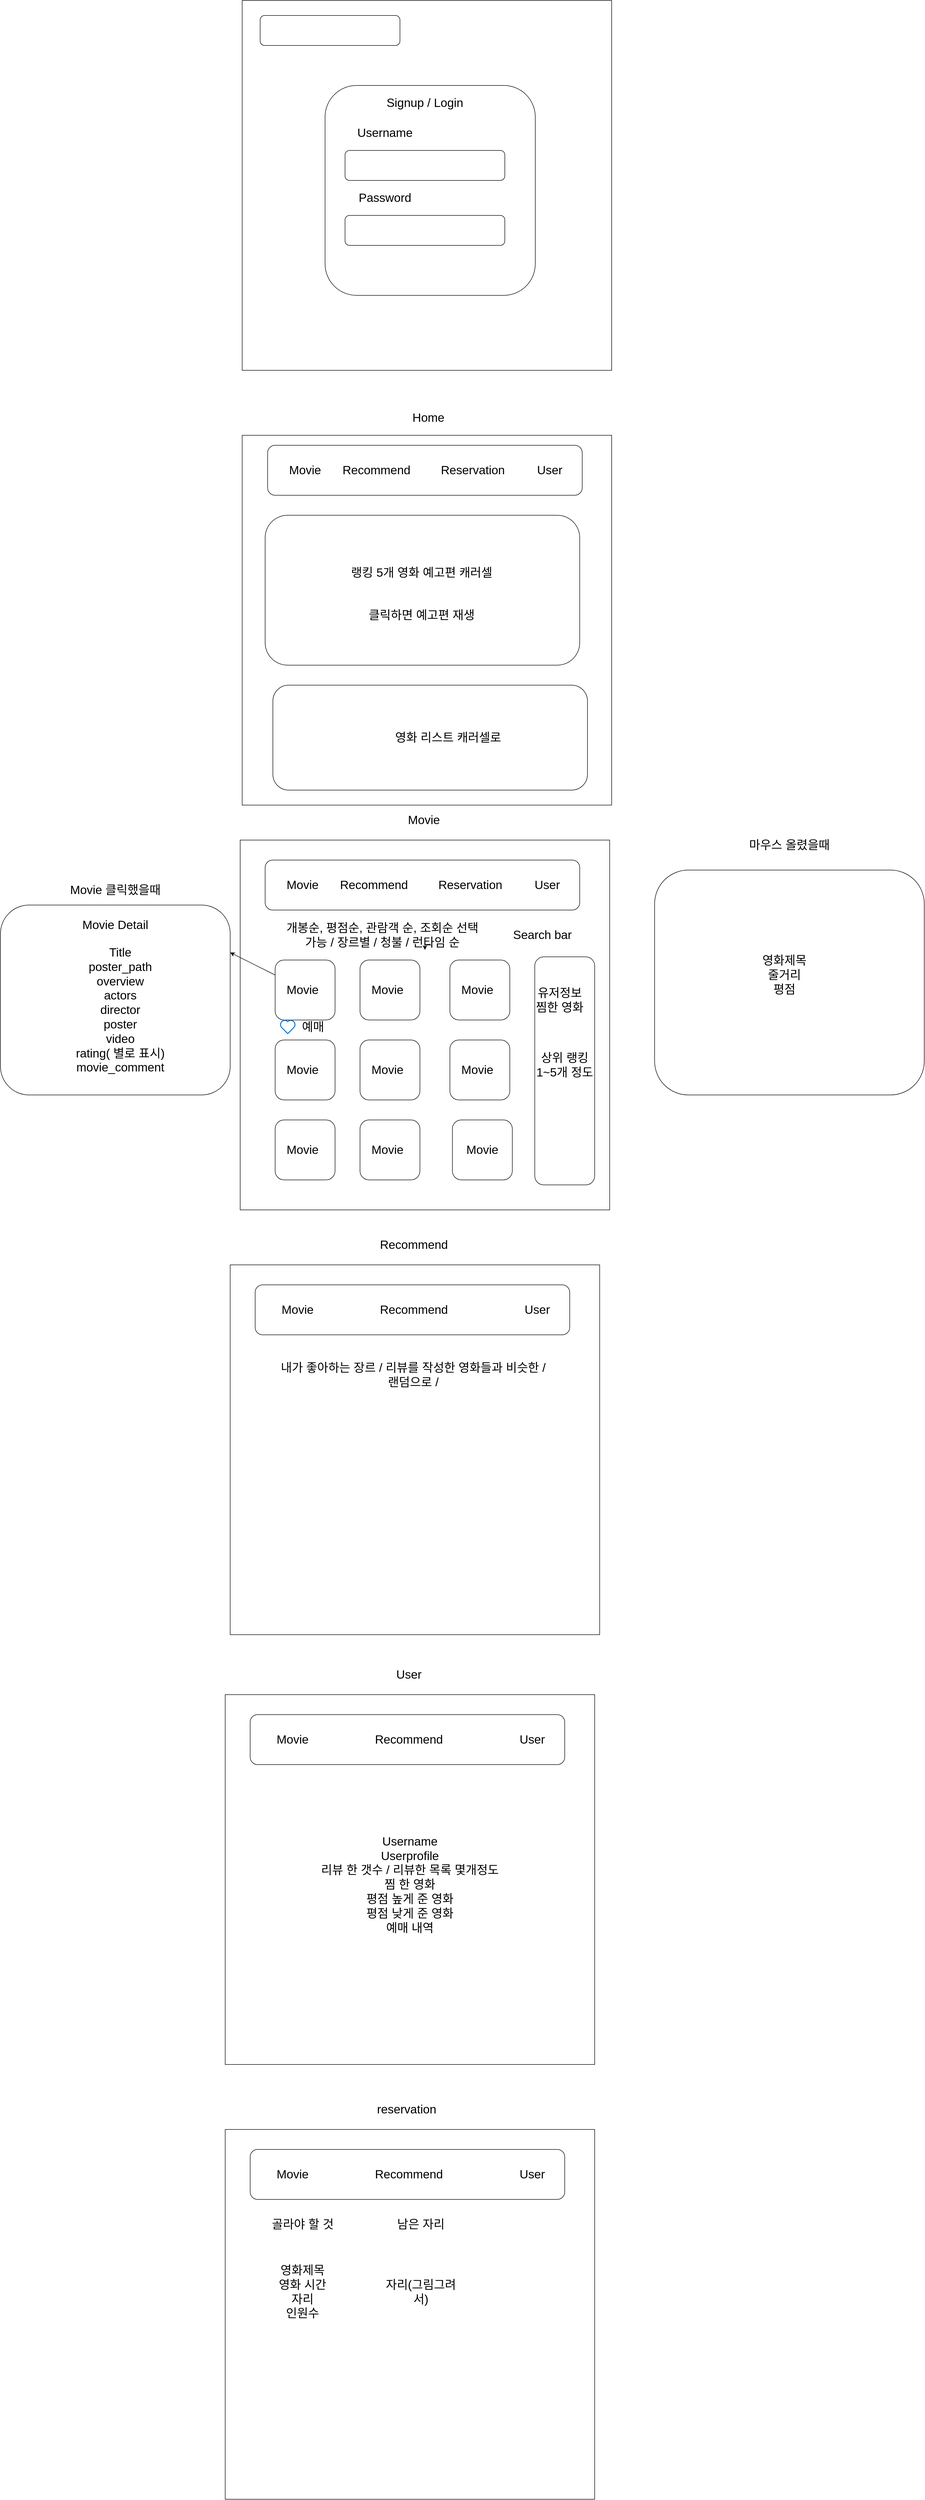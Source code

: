 <mxfile version="14.5.10" type="device"><diagram id="48oU-4TMAFRMe_1ruVC9" name="Page-1"><mxGraphModel dx="2858" dy="2303" grid="1" gridSize="10" guides="1" tooltips="1" connect="1" arrows="1" fold="1" page="1" pageScale="1" pageWidth="827" pageHeight="1169" math="0" shadow="0"><root><mxCell id="0"/><mxCell id="1" parent="0"/><mxCell id="o3VRkeQwQhKQgV-7Eznr-1" value="" style="whiteSpace=wrap;html=1;aspect=fixed;" vertex="1" parent="1"><mxGeometry x="44" y="-710" width="740" height="740" as="geometry"/></mxCell><mxCell id="o3VRkeQwQhKQgV-7Eznr-2" value="" style="rounded=1;whiteSpace=wrap;html=1;" vertex="1" parent="1"><mxGeometry x="210" y="-540" width="421" height="420" as="geometry"/></mxCell><mxCell id="o3VRkeQwQhKQgV-7Eznr-3" value="" style="rounded=1;whiteSpace=wrap;html=1;" vertex="1" parent="1"><mxGeometry x="250" y="-410" width="320" height="60" as="geometry"/></mxCell><mxCell id="o3VRkeQwQhKQgV-7Eznr-4" value="&lt;font style=&quot;font-size: 24px&quot;&gt;Signup / Login&lt;/font&gt;" style="text;html=1;strokeColor=none;fillColor=none;align=center;verticalAlign=middle;whiteSpace=wrap;rounded=0;" vertex="1" parent="1"><mxGeometry x="330" y="-530" width="160" height="50" as="geometry"/></mxCell><mxCell id="o3VRkeQwQhKQgV-7Eznr-5" value="" style="rounded=1;whiteSpace=wrap;html=1;" vertex="1" parent="1"><mxGeometry x="250" y="-280" width="320" height="60" as="geometry"/></mxCell><mxCell id="o3VRkeQwQhKQgV-7Eznr-6" value="&lt;font style=&quot;font-size: 24px&quot;&gt;Username&lt;/font&gt;" style="text;html=1;strokeColor=none;fillColor=none;align=center;verticalAlign=middle;whiteSpace=wrap;rounded=0;" vertex="1" parent="1"><mxGeometry x="250" y="-470" width="160" height="50" as="geometry"/></mxCell><mxCell id="o3VRkeQwQhKQgV-7Eznr-7" value="&lt;font style=&quot;font-size: 24px&quot;&gt;Password&lt;/font&gt;" style="text;html=1;strokeColor=none;fillColor=none;align=center;verticalAlign=middle;whiteSpace=wrap;rounded=0;" vertex="1" parent="1"><mxGeometry x="250" y="-340" width="160" height="50" as="geometry"/></mxCell><mxCell id="o3VRkeQwQhKQgV-7Eznr-8" value="" style="rounded=1;whiteSpace=wrap;html=1;" vertex="1" parent="1"><mxGeometry x="80" y="-680" width="280" height="60" as="geometry"/></mxCell><mxCell id="o3VRkeQwQhKQgV-7Eznr-10" value="" style="whiteSpace=wrap;html=1;aspect=fixed;" vertex="1" parent="1"><mxGeometry x="40" y="970" width="740" height="740" as="geometry"/></mxCell><mxCell id="o3VRkeQwQhKQgV-7Eznr-11" value="" style="rounded=1;whiteSpace=wrap;html=1;" vertex="1" parent="1"><mxGeometry x="90" y="1010" width="630" height="100" as="geometry"/></mxCell><mxCell id="o3VRkeQwQhKQgV-7Eznr-12" value="&lt;font style=&quot;font-size: 24px&quot;&gt;User&lt;/font&gt;" style="text;html=1;strokeColor=none;fillColor=none;align=center;verticalAlign=middle;whiteSpace=wrap;rounded=0;" vertex="1" parent="1"><mxGeometry x="620" y="1040" width="70" height="40" as="geometry"/></mxCell><mxCell id="o3VRkeQwQhKQgV-7Eznr-14" value="&lt;font style=&quot;font-size: 24px&quot;&gt;Movie&lt;/font&gt;" style="text;html=1;strokeColor=none;fillColor=none;align=center;verticalAlign=middle;whiteSpace=wrap;rounded=0;" vertex="1" parent="1"><mxGeometry x="130" y="1040" width="70" height="40" as="geometry"/></mxCell><mxCell id="o3VRkeQwQhKQgV-7Eznr-53" style="edgeStyle=orthogonalEdgeStyle;rounded=0;orthogonalLoop=1;jettySize=auto;html=1;exitX=0.75;exitY=1;exitDx=0;exitDy=0;entryX=0.5;entryY=0.297;entryDx=0;entryDy=0;entryPerimeter=0;" edge="1" parent="1" source="o3VRkeQwQhKQgV-7Eznr-15" target="o3VRkeQwQhKQgV-7Eznr-10"><mxGeometry relative="1" as="geometry"/></mxCell><mxCell id="o3VRkeQwQhKQgV-7Eznr-15" value="&lt;font style=&quot;font-size: 24px&quot;&gt;개봉순, 평점순, 관람객 순, 조회순 선택가능 / 장르별 / 청불 / 런타임 순&lt;/font&gt;" style="text;html=1;strokeColor=none;fillColor=none;align=center;verticalAlign=middle;whiteSpace=wrap;rounded=0;" vertex="1" parent="1"><mxGeometry x="130" y="1140" width="390" height="40" as="geometry"/></mxCell><mxCell id="o3VRkeQwQhKQgV-7Eznr-16" value="&lt;font style=&quot;font-size: 24px&quot;&gt;Recommend&lt;br&gt;&lt;/font&gt;" style="text;html=1;strokeColor=none;fillColor=none;align=center;verticalAlign=middle;whiteSpace=wrap;rounded=0;" vertex="1" parent="1"><mxGeometry x="230" y="1040" width="156" height="40" as="geometry"/></mxCell><mxCell id="o3VRkeQwQhKQgV-7Eznr-18" value="" style="rounded=1;whiteSpace=wrap;html=1;" vertex="1" parent="1"><mxGeometry x="110" y="1210" width="120" height="120" as="geometry"/></mxCell><mxCell id="o3VRkeQwQhKQgV-7Eznr-19" value="&lt;font style=&quot;font-size: 24px&quot;&gt;Movie&lt;/font&gt;" style="text;html=1;strokeColor=none;fillColor=none;align=center;verticalAlign=middle;whiteSpace=wrap;rounded=0;" vertex="1" parent="1"><mxGeometry x="130" y="1250" width="70" height="40" as="geometry"/></mxCell><mxCell id="o3VRkeQwQhKQgV-7Eznr-24" value="" style="rounded=1;whiteSpace=wrap;html=1;" vertex="1" parent="1"><mxGeometry x="280" y="1210" width="120" height="120" as="geometry"/></mxCell><mxCell id="o3VRkeQwQhKQgV-7Eznr-25" value="&lt;font style=&quot;font-size: 24px&quot;&gt;Movie&lt;/font&gt;" style="text;html=1;strokeColor=none;fillColor=none;align=center;verticalAlign=middle;whiteSpace=wrap;rounded=0;" vertex="1" parent="1"><mxGeometry x="300" y="1250" width="70" height="40" as="geometry"/></mxCell><mxCell id="o3VRkeQwQhKQgV-7Eznr-26" value="" style="rounded=1;whiteSpace=wrap;html=1;" vertex="1" parent="1"><mxGeometry x="460" y="1210" width="120" height="120" as="geometry"/></mxCell><mxCell id="o3VRkeQwQhKQgV-7Eznr-27" value="&lt;font style=&quot;font-size: 24px&quot;&gt;Movie&lt;/font&gt;" style="text;html=1;strokeColor=none;fillColor=none;align=center;verticalAlign=middle;whiteSpace=wrap;rounded=0;" vertex="1" parent="1"><mxGeometry x="480" y="1250" width="70" height="40" as="geometry"/></mxCell><mxCell id="o3VRkeQwQhKQgV-7Eznr-28" value="" style="rounded=1;whiteSpace=wrap;html=1;" vertex="1" parent="1"><mxGeometry x="460" y="1370" width="120" height="120" as="geometry"/></mxCell><mxCell id="o3VRkeQwQhKQgV-7Eznr-29" value="&lt;font style=&quot;font-size: 24px&quot;&gt;Movie&lt;/font&gt;" style="text;html=1;strokeColor=none;fillColor=none;align=center;verticalAlign=middle;whiteSpace=wrap;rounded=0;" vertex="1" parent="1"><mxGeometry x="480" y="1410" width="70" height="40" as="geometry"/></mxCell><mxCell id="o3VRkeQwQhKQgV-7Eznr-30" value="" style="rounded=1;whiteSpace=wrap;html=1;" vertex="1" parent="1"><mxGeometry x="280" y="1370" width="120" height="120" as="geometry"/></mxCell><mxCell id="o3VRkeQwQhKQgV-7Eznr-31" value="&lt;font style=&quot;font-size: 24px&quot;&gt;Movie&lt;/font&gt;" style="text;html=1;strokeColor=none;fillColor=none;align=center;verticalAlign=middle;whiteSpace=wrap;rounded=0;" vertex="1" parent="1"><mxGeometry x="300" y="1410" width="70" height="40" as="geometry"/></mxCell><mxCell id="o3VRkeQwQhKQgV-7Eznr-32" value="" style="rounded=1;whiteSpace=wrap;html=1;" vertex="1" parent="1"><mxGeometry x="110" y="1370" width="120" height="120" as="geometry"/></mxCell><mxCell id="o3VRkeQwQhKQgV-7Eznr-33" value="&lt;font style=&quot;font-size: 24px&quot;&gt;Movie&lt;/font&gt;" style="text;html=1;strokeColor=none;fillColor=none;align=center;verticalAlign=middle;whiteSpace=wrap;rounded=0;" vertex="1" parent="1"><mxGeometry x="130" y="1410" width="70" height="40" as="geometry"/></mxCell><mxCell id="o3VRkeQwQhKQgV-7Eznr-34" value="" style="rounded=1;whiteSpace=wrap;html=1;" vertex="1" parent="1"><mxGeometry x="110" y="1530" width="120" height="120" as="geometry"/></mxCell><mxCell id="o3VRkeQwQhKQgV-7Eznr-35" value="&lt;font style=&quot;font-size: 24px&quot;&gt;Movie&lt;/font&gt;" style="text;html=1;strokeColor=none;fillColor=none;align=center;verticalAlign=middle;whiteSpace=wrap;rounded=0;" vertex="1" parent="1"><mxGeometry x="130" y="1570" width="70" height="40" as="geometry"/></mxCell><mxCell id="o3VRkeQwQhKQgV-7Eznr-36" value="" style="rounded=1;whiteSpace=wrap;html=1;" vertex="1" parent="1"><mxGeometry x="280" y="1530" width="120" height="120" as="geometry"/></mxCell><mxCell id="o3VRkeQwQhKQgV-7Eznr-37" value="&lt;font style=&quot;font-size: 24px&quot;&gt;Movie&lt;/font&gt;" style="text;html=1;strokeColor=none;fillColor=none;align=center;verticalAlign=middle;whiteSpace=wrap;rounded=0;" vertex="1" parent="1"><mxGeometry x="300" y="1570" width="70" height="40" as="geometry"/></mxCell><mxCell id="o3VRkeQwQhKQgV-7Eznr-38" value="" style="rounded=1;whiteSpace=wrap;html=1;" vertex="1" parent="1"><mxGeometry x="465" y="1530" width="120" height="120" as="geometry"/></mxCell><mxCell id="o3VRkeQwQhKQgV-7Eznr-39" value="&lt;font style=&quot;font-size: 24px&quot;&gt;Movie&lt;/font&gt;" style="text;html=1;strokeColor=none;fillColor=none;align=center;verticalAlign=middle;whiteSpace=wrap;rounded=0;" vertex="1" parent="1"><mxGeometry x="490" y="1570" width="70" height="40" as="geometry"/></mxCell><mxCell id="o3VRkeQwQhKQgV-7Eznr-40" value="" style="rounded=1;whiteSpace=wrap;html=1;" vertex="1" parent="1"><mxGeometry x="-440" y="1100" width="460" height="380" as="geometry"/></mxCell><mxCell id="o3VRkeQwQhKQgV-7Eznr-41" value="&lt;font style=&quot;font-size: 24px&quot;&gt;Movie Detail&lt;/font&gt;" style="text;html=1;strokeColor=none;fillColor=none;align=center;verticalAlign=middle;whiteSpace=wrap;rounded=0;" vertex="1" parent="1"><mxGeometry x="-340" y="1120" width="260" height="40" as="geometry"/></mxCell><mxCell id="o3VRkeQwQhKQgV-7Eznr-42" value="&lt;font style=&quot;font-size: 24px&quot;&gt;Movie 클릭했을때&lt;/font&gt;" style="text;html=1;strokeColor=none;fillColor=none;align=center;verticalAlign=middle;whiteSpace=wrap;rounded=0;" vertex="1" parent="1"><mxGeometry x="-340" y="1050" width="260" height="40" as="geometry"/></mxCell><mxCell id="o3VRkeQwQhKQgV-7Eznr-44" value="" style="endArrow=classic;html=1;entryX=1;entryY=0.25;entryDx=0;entryDy=0;exitX=0;exitY=0.25;exitDx=0;exitDy=0;" edge="1" parent="1" source="o3VRkeQwQhKQgV-7Eznr-18" target="o3VRkeQwQhKQgV-7Eznr-40"><mxGeometry width="50" height="50" relative="1" as="geometry"><mxPoint x="30" y="1230" as="sourcePoint"/><mxPoint x="80" y="1180" as="targetPoint"/></mxGeometry></mxCell><mxCell id="o3VRkeQwQhKQgV-7Eznr-45" value="&lt;font style=&quot;font-size: 24px&quot;&gt;Movie&lt;/font&gt;" style="text;html=1;strokeColor=none;fillColor=none;align=center;verticalAlign=middle;whiteSpace=wrap;rounded=0;" vertex="1" parent="1"><mxGeometry x="373" y="910" width="70" height="40" as="geometry"/></mxCell><mxCell id="o3VRkeQwQhKQgV-7Eznr-46" value="&lt;span style=&quot;font-size: 24px&quot;&gt;Recommend&lt;/span&gt;" style="text;html=1;strokeColor=none;fillColor=none;align=center;verticalAlign=middle;whiteSpace=wrap;rounded=0;" vertex="1" parent="1"><mxGeometry x="353" y="1760" width="70" height="40" as="geometry"/></mxCell><mxCell id="o3VRkeQwQhKQgV-7Eznr-47" value="" style="whiteSpace=wrap;html=1;aspect=fixed;" vertex="1" parent="1"><mxGeometry x="20" y="1820" width="740" height="740" as="geometry"/></mxCell><mxCell id="o3VRkeQwQhKQgV-7Eznr-48" value="" style="rounded=1;whiteSpace=wrap;html=1;" vertex="1" parent="1"><mxGeometry x="70" y="1860" width="630" height="100" as="geometry"/></mxCell><mxCell id="o3VRkeQwQhKQgV-7Eznr-49" value="&lt;font style=&quot;font-size: 24px&quot;&gt;Recommend&lt;br&gt;&lt;/font&gt;" style="text;html=1;strokeColor=none;fillColor=none;align=center;verticalAlign=middle;whiteSpace=wrap;rounded=0;" vertex="1" parent="1"><mxGeometry x="310" y="1890" width="156" height="40" as="geometry"/></mxCell><mxCell id="o3VRkeQwQhKQgV-7Eznr-50" value="&lt;font style=&quot;font-size: 24px&quot;&gt;User&lt;/font&gt;" style="text;html=1;strokeColor=none;fillColor=none;align=center;verticalAlign=middle;whiteSpace=wrap;rounded=0;" vertex="1" parent="1"><mxGeometry x="600" y="1890" width="70" height="40" as="geometry"/></mxCell><mxCell id="o3VRkeQwQhKQgV-7Eznr-51" value="&lt;font style=&quot;font-size: 24px&quot;&gt;Movie&lt;/font&gt;" style="text;html=1;strokeColor=none;fillColor=none;align=center;verticalAlign=middle;whiteSpace=wrap;rounded=0;" vertex="1" parent="1"><mxGeometry x="120" y="1890" width="70" height="40" as="geometry"/></mxCell><mxCell id="o3VRkeQwQhKQgV-7Eznr-52" value="&lt;font style=&quot;font-size: 24px&quot;&gt;내가 좋아하는 장르 / 리뷰를 작성한 영화들과 비슷한 /&amp;nbsp;&lt;br&gt;랜덤으로 /&amp;nbsp;&lt;br&gt;&lt;/font&gt;" style="text;html=1;strokeColor=none;fillColor=none;align=center;verticalAlign=middle;whiteSpace=wrap;rounded=0;" vertex="1" parent="1"><mxGeometry x="80" y="2020" width="620" height="40" as="geometry"/></mxCell><mxCell id="o3VRkeQwQhKQgV-7Eznr-54" value="&lt;span style=&quot;font-size: 24px&quot;&gt;User&lt;/span&gt;" style="text;html=1;strokeColor=none;fillColor=none;align=center;verticalAlign=middle;whiteSpace=wrap;rounded=0;" vertex="1" parent="1"><mxGeometry x="343" y="2620" width="70" height="40" as="geometry"/></mxCell><mxCell id="o3VRkeQwQhKQgV-7Eznr-55" value="" style="whiteSpace=wrap;html=1;aspect=fixed;" vertex="1" parent="1"><mxGeometry x="10" y="2680" width="740" height="740" as="geometry"/></mxCell><mxCell id="o3VRkeQwQhKQgV-7Eznr-56" value="" style="rounded=1;whiteSpace=wrap;html=1;" vertex="1" parent="1"><mxGeometry x="60" y="2720" width="630" height="100" as="geometry"/></mxCell><mxCell id="o3VRkeQwQhKQgV-7Eznr-57" value="&lt;font style=&quot;font-size: 24px&quot;&gt;Recommend&lt;br&gt;&lt;/font&gt;" style="text;html=1;strokeColor=none;fillColor=none;align=center;verticalAlign=middle;whiteSpace=wrap;rounded=0;" vertex="1" parent="1"><mxGeometry x="300" y="2750" width="156" height="40" as="geometry"/></mxCell><mxCell id="o3VRkeQwQhKQgV-7Eznr-58" value="&lt;font style=&quot;font-size: 24px&quot;&gt;User&lt;/font&gt;" style="text;html=1;strokeColor=none;fillColor=none;align=center;verticalAlign=middle;whiteSpace=wrap;rounded=0;" vertex="1" parent="1"><mxGeometry x="590" y="2750" width="70" height="40" as="geometry"/></mxCell><mxCell id="o3VRkeQwQhKQgV-7Eznr-59" value="&lt;font style=&quot;font-size: 24px&quot;&gt;Movie&lt;/font&gt;" style="text;html=1;strokeColor=none;fillColor=none;align=center;verticalAlign=middle;whiteSpace=wrap;rounded=0;" vertex="1" parent="1"><mxGeometry x="110" y="2750" width="70" height="40" as="geometry"/></mxCell><mxCell id="o3VRkeQwQhKQgV-7Eznr-60" value="&lt;font style=&quot;font-size: 24px&quot;&gt;Username&lt;br&gt;Userprofile&lt;br&gt;리뷰 한 갯수 / 리뷰한 목록 몇개정도&lt;br&gt;찜 한 영화&lt;br&gt;평점 높게 준 영화&lt;br&gt;평점 낮게 준 영화&lt;br&gt;예매 내역&lt;br&gt;&lt;/font&gt;" style="text;html=1;strokeColor=none;fillColor=none;align=center;verticalAlign=middle;whiteSpace=wrap;rounded=0;" vertex="1" parent="1"><mxGeometry x="70" y="2880" width="620" height="360" as="geometry"/></mxCell><mxCell id="o3VRkeQwQhKQgV-7Eznr-61" value="&lt;span style=&quot;font-size: 24px&quot;&gt;reservation&lt;/span&gt;" style="text;html=1;strokeColor=none;fillColor=none;align=center;verticalAlign=middle;whiteSpace=wrap;rounded=0;" vertex="1" parent="1"><mxGeometry x="250" y="3490" width="247" height="40" as="geometry"/></mxCell><mxCell id="o3VRkeQwQhKQgV-7Eznr-62" value="" style="whiteSpace=wrap;html=1;aspect=fixed;" vertex="1" parent="1"><mxGeometry x="10" y="3550" width="740" height="740" as="geometry"/></mxCell><mxCell id="o3VRkeQwQhKQgV-7Eznr-63" value="" style="rounded=1;whiteSpace=wrap;html=1;" vertex="1" parent="1"><mxGeometry x="60" y="3590" width="630" height="100" as="geometry"/></mxCell><mxCell id="o3VRkeQwQhKQgV-7Eznr-64" value="&lt;font style=&quot;font-size: 24px&quot;&gt;Recommend&lt;br&gt;&lt;/font&gt;" style="text;html=1;strokeColor=none;fillColor=none;align=center;verticalAlign=middle;whiteSpace=wrap;rounded=0;" vertex="1" parent="1"><mxGeometry x="300" y="3620" width="156" height="40" as="geometry"/></mxCell><mxCell id="o3VRkeQwQhKQgV-7Eznr-65" value="&lt;font style=&quot;font-size: 24px&quot;&gt;User&lt;/font&gt;" style="text;html=1;strokeColor=none;fillColor=none;align=center;verticalAlign=middle;whiteSpace=wrap;rounded=0;" vertex="1" parent="1"><mxGeometry x="590" y="3620" width="70" height="40" as="geometry"/></mxCell><mxCell id="o3VRkeQwQhKQgV-7Eznr-66" value="&lt;font style=&quot;font-size: 24px&quot;&gt;Movie&lt;/font&gt;" style="text;html=1;strokeColor=none;fillColor=none;align=center;verticalAlign=middle;whiteSpace=wrap;rounded=0;" vertex="1" parent="1"><mxGeometry x="110" y="3620" width="70" height="40" as="geometry"/></mxCell><mxCell id="o3VRkeQwQhKQgV-7Eznr-68" value="&lt;font style=&quot;font-size: 24px&quot;&gt;영화제목&lt;br&gt;영화 시간&lt;br&gt;자리&lt;br&gt;인원수&lt;br&gt;&lt;/font&gt;" style="text;html=1;strokeColor=none;fillColor=none;align=center;verticalAlign=middle;whiteSpace=wrap;rounded=0;" vertex="1" parent="1"><mxGeometry x="87" y="3775" width="156" height="200" as="geometry"/></mxCell><mxCell id="o3VRkeQwQhKQgV-7Eznr-69" value="&lt;font style=&quot;font-size: 24px&quot;&gt;골라야 할 것&lt;/font&gt;" style="text;html=1;strokeColor=none;fillColor=none;align=center;verticalAlign=middle;whiteSpace=wrap;rounded=0;" vertex="1" parent="1"><mxGeometry x="32.5" y="3720" width="265" height="40" as="geometry"/></mxCell><mxCell id="o3VRkeQwQhKQgV-7Eznr-70" value="&lt;font style=&quot;font-size: 24px&quot;&gt;남은 자리&lt;br&gt;&lt;/font&gt;" style="text;html=1;strokeColor=none;fillColor=none;align=center;verticalAlign=middle;whiteSpace=wrap;rounded=0;" vertex="1" parent="1"><mxGeometry x="324" y="3720" width="156" height="40" as="geometry"/></mxCell><mxCell id="o3VRkeQwQhKQgV-7Eznr-71" value="&lt;font style=&quot;font-size: 24px&quot;&gt;자리(그림그려서)&lt;br&gt;&lt;/font&gt;" style="text;html=1;strokeColor=none;fillColor=none;align=center;verticalAlign=middle;whiteSpace=wrap;rounded=0;" vertex="1" parent="1"><mxGeometry x="324" y="3790" width="156" height="170" as="geometry"/></mxCell><mxCell id="o3VRkeQwQhKQgV-7Eznr-73" value="&lt;font style=&quot;font-size: 24px&quot;&gt;Reservation&lt;br&gt;&lt;/font&gt;" style="text;html=1;strokeColor=none;fillColor=none;align=center;verticalAlign=middle;whiteSpace=wrap;rounded=0;" vertex="1" parent="1"><mxGeometry x="423" y="1040" width="156" height="40" as="geometry"/></mxCell><mxCell id="o3VRkeQwQhKQgV-7Eznr-74" value="&lt;font style=&quot;font-size: 24px&quot;&gt;Title&lt;br&gt;poster_path&lt;br&gt;overview&lt;br&gt;actors&lt;br&gt;director&lt;br&gt;poster&lt;br&gt;video&lt;br&gt;rating( 별로 표시)&lt;br&gt;movie_comment&lt;br&gt;&lt;/font&gt;" style="text;html=1;strokeColor=none;fillColor=none;align=center;verticalAlign=middle;whiteSpace=wrap;rounded=0;" vertex="1" parent="1"><mxGeometry x="-330" y="1170" width="260" height="280" as="geometry"/></mxCell><mxCell id="o3VRkeQwQhKQgV-7Eznr-76" value="" style="rounded=1;whiteSpace=wrap;html=1;" vertex="1" parent="1"><mxGeometry x="870" y="1030" width="540" height="450" as="geometry"/></mxCell><mxCell id="o3VRkeQwQhKQgV-7Eznr-77" value="&lt;span style=&quot;font-size: 24px&quot;&gt;마우스 올렸을때&lt;/span&gt;" style="text;html=1;strokeColor=none;fillColor=none;align=center;verticalAlign=middle;whiteSpace=wrap;rounded=0;" vertex="1" parent="1"><mxGeometry x="1010" y="960" width="260" height="40" as="geometry"/></mxCell><mxCell id="o3VRkeQwQhKQgV-7Eznr-78" value="&lt;span style=&quot;font-size: 24px&quot;&gt;영화제목&lt;br&gt;줄거리&lt;br&gt;평점&lt;br&gt;&lt;/span&gt;" style="text;html=1;strokeColor=none;fillColor=none;align=center;verticalAlign=middle;whiteSpace=wrap;rounded=0;" vertex="1" parent="1"><mxGeometry x="1000" y="1220" width="260" height="40" as="geometry"/></mxCell><mxCell id="o3VRkeQwQhKQgV-7Eznr-79" value="" style="html=1;verticalLabelPosition=bottom;align=center;labelBackgroundColor=#ffffff;verticalAlign=top;strokeWidth=2;strokeColor=#0080F0;shadow=0;dashed=0;shape=mxgraph.ios7.icons.heart;" vertex="1" parent="1"><mxGeometry x="120" y="1330" width="30.6" height="27.3" as="geometry"/></mxCell><mxCell id="o3VRkeQwQhKQgV-7Eznr-80" value="&lt;span style=&quot;font-size: 24px&quot;&gt;예매&lt;/span&gt;" style="text;html=1;strokeColor=none;fillColor=none;align=center;verticalAlign=middle;whiteSpace=wrap;rounded=0;" vertex="1" parent="1"><mxGeometry x="150.6" y="1323.65" width="70" height="40" as="geometry"/></mxCell><mxCell id="o3VRkeQwQhKQgV-7Eznr-81" value="&lt;font style=&quot;font-size: 24px&quot;&gt;&amp;nbsp;Search bar&lt;br&gt;&lt;/font&gt;" style="text;html=1;strokeColor=none;fillColor=none;align=center;verticalAlign=middle;whiteSpace=wrap;rounded=0;" vertex="1" parent="1"><mxGeometry x="564" y="1140" width="156" height="40" as="geometry"/></mxCell><mxCell id="o3VRkeQwQhKQgV-7Eznr-82" value="" style="rounded=1;whiteSpace=wrap;html=1;" vertex="1" parent="1"><mxGeometry x="630" y="1203.65" width="120" height="456.35" as="geometry"/></mxCell><mxCell id="o3VRkeQwQhKQgV-7Eznr-83" value="&lt;span style=&quot;font-size: 24px&quot;&gt;유저정보&lt;br&gt;찜한 영화&lt;br&gt;&lt;/span&gt;" style="text;html=1;strokeColor=none;fillColor=none;align=center;verticalAlign=middle;whiteSpace=wrap;rounded=0;" vertex="1" parent="1"><mxGeometry x="620" y="1270" width="120" height="40" as="geometry"/></mxCell><mxCell id="o3VRkeQwQhKQgV-7Eznr-84" value="&lt;span style=&quot;font-size: 24px&quot;&gt;상위 랭킹 1~5개 정도&lt;br&gt;&lt;/span&gt;" style="text;html=1;strokeColor=none;fillColor=none;align=center;verticalAlign=middle;whiteSpace=wrap;rounded=0;" vertex="1" parent="1"><mxGeometry x="625" y="1400" width="130" height="40" as="geometry"/></mxCell><mxCell id="o3VRkeQwQhKQgV-7Eznr-85" value="" style="whiteSpace=wrap;html=1;aspect=fixed;" vertex="1" parent="1"><mxGeometry x="44" y="160" width="740" height="740" as="geometry"/></mxCell><mxCell id="o3VRkeQwQhKQgV-7Eznr-93" value="&lt;span style=&quot;font-size: 24px&quot;&gt;Home&lt;/span&gt;" style="text;html=1;strokeColor=none;fillColor=none;align=center;verticalAlign=middle;whiteSpace=wrap;rounded=0;" vertex="1" parent="1"><mxGeometry x="337" y="100" width="160" height="50" as="geometry"/></mxCell><mxCell id="o3VRkeQwQhKQgV-7Eznr-94" value="" style="rounded=1;whiteSpace=wrap;html=1;" vertex="1" parent="1"><mxGeometry x="90" y="320" width="630" height="300" as="geometry"/></mxCell><mxCell id="o3VRkeQwQhKQgV-7Eznr-95" value="&lt;span style=&quot;font-size: 24px&quot;&gt;랭킹 5개 영화 예고편 캐러셀&lt;/span&gt;" style="text;html=1;strokeColor=none;fillColor=none;align=center;verticalAlign=middle;whiteSpace=wrap;rounded=0;" vertex="1" parent="1"><mxGeometry x="217" y="410" width="373" height="50" as="geometry"/></mxCell><mxCell id="o3VRkeQwQhKQgV-7Eznr-96" value="&lt;span style=&quot;font-size: 24px&quot;&gt;클릭하면 예고편 재생&lt;/span&gt;" style="text;html=1;strokeColor=none;fillColor=none;align=center;verticalAlign=middle;whiteSpace=wrap;rounded=0;" vertex="1" parent="1"><mxGeometry x="217" y="495" width="373" height="50" as="geometry"/></mxCell><mxCell id="o3VRkeQwQhKQgV-7Eznr-97" value="" style="rounded=1;whiteSpace=wrap;html=1;" vertex="1" parent="1"><mxGeometry x="105.5" y="660" width="630" height="210" as="geometry"/></mxCell><mxCell id="o3VRkeQwQhKQgV-7Eznr-98" value="&lt;span style=&quot;font-size: 24px&quot;&gt;영화 리스트 캐러셀로&lt;/span&gt;" style="text;html=1;strokeColor=none;fillColor=none;align=center;verticalAlign=middle;whiteSpace=wrap;rounded=0;" vertex="1" parent="1"><mxGeometry x="270" y="740" width="373" height="50" as="geometry"/></mxCell><mxCell id="o3VRkeQwQhKQgV-7Eznr-99" value="" style="rounded=1;whiteSpace=wrap;html=1;" vertex="1" parent="1"><mxGeometry x="95" y="180" width="630" height="100" as="geometry"/></mxCell><mxCell id="o3VRkeQwQhKQgV-7Eznr-100" value="&lt;font style=&quot;font-size: 24px&quot;&gt;User&lt;/font&gt;" style="text;html=1;strokeColor=none;fillColor=none;align=center;verticalAlign=middle;whiteSpace=wrap;rounded=0;" vertex="1" parent="1"><mxGeometry x="625" y="210" width="70" height="40" as="geometry"/></mxCell><mxCell id="o3VRkeQwQhKQgV-7Eznr-101" value="&lt;font style=&quot;font-size: 24px&quot;&gt;Movie&lt;/font&gt;" style="text;html=1;strokeColor=none;fillColor=none;align=center;verticalAlign=middle;whiteSpace=wrap;rounded=0;" vertex="1" parent="1"><mxGeometry x="135" y="210" width="70" height="40" as="geometry"/></mxCell><mxCell id="o3VRkeQwQhKQgV-7Eznr-102" value="&lt;font style=&quot;font-size: 24px&quot;&gt;Recommend&lt;br&gt;&lt;/font&gt;" style="text;html=1;strokeColor=none;fillColor=none;align=center;verticalAlign=middle;whiteSpace=wrap;rounded=0;" vertex="1" parent="1"><mxGeometry x="235" y="210" width="156" height="40" as="geometry"/></mxCell><mxCell id="o3VRkeQwQhKQgV-7Eznr-103" value="&lt;font style=&quot;font-size: 24px&quot;&gt;Reservation&lt;br&gt;&lt;/font&gt;" style="text;html=1;strokeColor=none;fillColor=none;align=center;verticalAlign=middle;whiteSpace=wrap;rounded=0;" vertex="1" parent="1"><mxGeometry x="428" y="210" width="156" height="40" as="geometry"/></mxCell></root></mxGraphModel></diagram></mxfile>